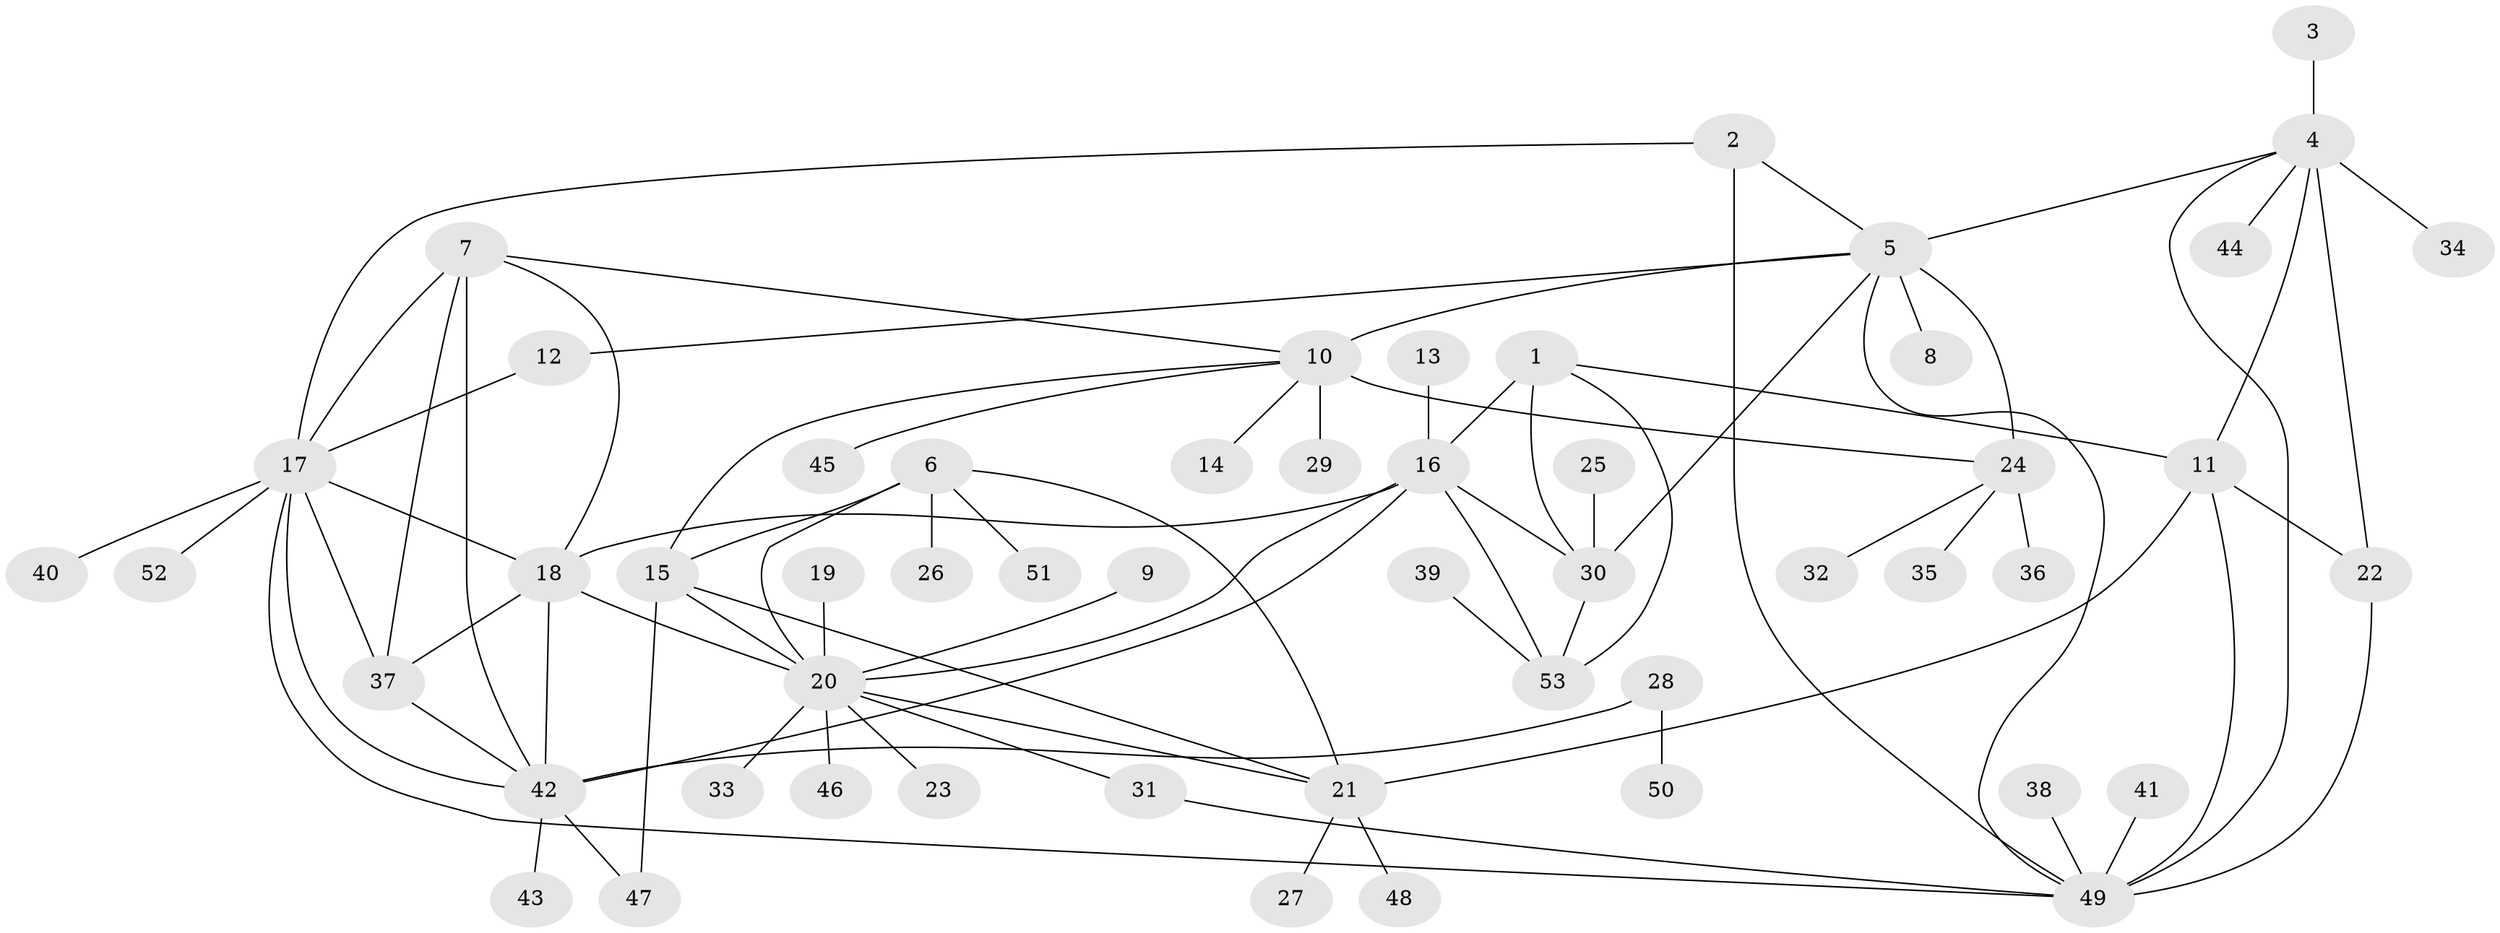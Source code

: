 // original degree distribution, {9: 0.009523809523809525, 4: 0.02857142857142857, 8: 0.0380952380952381, 14: 0.009523809523809525, 7: 0.047619047619047616, 10: 0.0380952380952381, 5: 0.02857142857142857, 11: 0.01904761904761905, 6: 0.01904761904761905, 1: 0.580952380952381, 3: 0.0380952380952381, 2: 0.14285714285714285}
// Generated by graph-tools (version 1.1) at 2025/02/03/09/25 03:02:41]
// undirected, 53 vertices, 81 edges
graph export_dot {
graph [start="1"]
  node [color=gray90,style=filled];
  1;
  2;
  3;
  4;
  5;
  6;
  7;
  8;
  9;
  10;
  11;
  12;
  13;
  14;
  15;
  16;
  17;
  18;
  19;
  20;
  21;
  22;
  23;
  24;
  25;
  26;
  27;
  28;
  29;
  30;
  31;
  32;
  33;
  34;
  35;
  36;
  37;
  38;
  39;
  40;
  41;
  42;
  43;
  44;
  45;
  46;
  47;
  48;
  49;
  50;
  51;
  52;
  53;
  1 -- 11 [weight=1.0];
  1 -- 16 [weight=2.0];
  1 -- 30 [weight=2.0];
  1 -- 53 [weight=2.0];
  2 -- 5 [weight=1.0];
  2 -- 17 [weight=1.0];
  2 -- 49 [weight=1.0];
  3 -- 4 [weight=1.0];
  4 -- 5 [weight=1.0];
  4 -- 11 [weight=1.0];
  4 -- 22 [weight=2.0];
  4 -- 34 [weight=1.0];
  4 -- 44 [weight=1.0];
  4 -- 49 [weight=1.0];
  5 -- 8 [weight=1.0];
  5 -- 10 [weight=2.0];
  5 -- 12 [weight=1.0];
  5 -- 24 [weight=4.0];
  5 -- 30 [weight=1.0];
  5 -- 49 [weight=1.0];
  6 -- 15 [weight=2.0];
  6 -- 20 [weight=2.0];
  6 -- 21 [weight=2.0];
  6 -- 26 [weight=1.0];
  6 -- 51 [weight=1.0];
  7 -- 10 [weight=1.0];
  7 -- 17 [weight=1.0];
  7 -- 18 [weight=1.0];
  7 -- 37 [weight=1.0];
  7 -- 42 [weight=1.0];
  9 -- 20 [weight=1.0];
  10 -- 14 [weight=1.0];
  10 -- 15 [weight=1.0];
  10 -- 24 [weight=2.0];
  10 -- 29 [weight=1.0];
  10 -- 45 [weight=1.0];
  11 -- 21 [weight=1.0];
  11 -- 22 [weight=2.0];
  11 -- 49 [weight=1.0];
  12 -- 17 [weight=1.0];
  13 -- 16 [weight=1.0];
  15 -- 20 [weight=1.0];
  15 -- 21 [weight=1.0];
  15 -- 47 [weight=1.0];
  16 -- 18 [weight=1.0];
  16 -- 20 [weight=1.0];
  16 -- 30 [weight=1.0];
  16 -- 42 [weight=1.0];
  16 -- 53 [weight=1.0];
  17 -- 18 [weight=1.0];
  17 -- 37 [weight=1.0];
  17 -- 40 [weight=1.0];
  17 -- 42 [weight=1.0];
  17 -- 49 [weight=1.0];
  17 -- 52 [weight=1.0];
  18 -- 20 [weight=1.0];
  18 -- 37 [weight=1.0];
  18 -- 42 [weight=1.0];
  19 -- 20 [weight=1.0];
  20 -- 21 [weight=1.0];
  20 -- 23 [weight=1.0];
  20 -- 31 [weight=1.0];
  20 -- 33 [weight=1.0];
  20 -- 46 [weight=1.0];
  21 -- 27 [weight=1.0];
  21 -- 48 [weight=1.0];
  22 -- 49 [weight=2.0];
  24 -- 32 [weight=1.0];
  24 -- 35 [weight=1.0];
  24 -- 36 [weight=1.0];
  25 -- 30 [weight=1.0];
  28 -- 42 [weight=1.0];
  28 -- 50 [weight=1.0];
  30 -- 53 [weight=1.0];
  31 -- 49 [weight=1.0];
  37 -- 42 [weight=1.0];
  38 -- 49 [weight=1.0];
  39 -- 53 [weight=1.0];
  41 -- 49 [weight=1.0];
  42 -- 43 [weight=1.0];
  42 -- 47 [weight=1.0];
}

